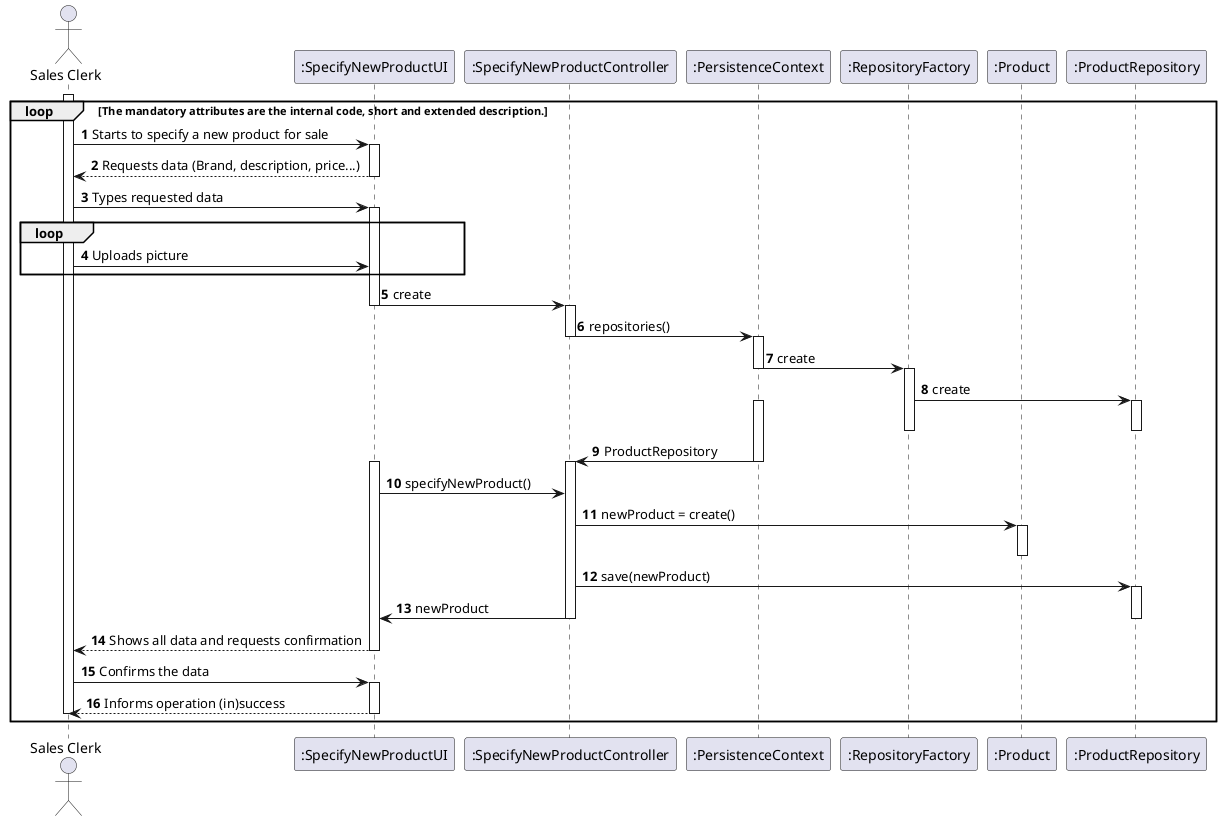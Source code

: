 @startuml
autonumber
actor "Sales Clerk" as SC
participant ":SpecifyNewProductUI" as UI
participant ":SpecifyNewProductController" as CTRL
participant ":PersistenceContext" as PC
participant ":RepositoryFactory" as RF
participant ":Product" as Prod
participant ":ProductRepository" as ProdRep

loop The mandatory attributes are the internal code, short and extended description.
activate SC

SC -> UI : Starts to specify a new product for sale
activate UI

UI --> SC : Requests data (Brand, description, price...)
deactivate UI

SC -> UI : Types requested data
activate UI
loop
SC -> UI : Uploads picture
end loop


UI -> CTRL : create
deactivate UI
activate CTRL


CTRL -> PC : repositories()
deactivate CTRL
activate PC
PC -> RF : create
deactivate PC
activate RF

RF -> ProdRep : create
activate ProdRep
deactivate RF


deactivate ProdRep

activate PC
PC -> CTRL : ProductRepository
deactivate PC
activate CTRL
deactivate CTRL

activate UI
UI -> CTRL : specifyNewProduct()

CTRL -> Prod : newProduct = create()
activate Prod
deactivate Prod


CTRL -> ProdRep : save(newProduct)
activate ProdRep

CTRL -> UI : newProduct

deactivate CTRL

deactivate ProdRep

UI --> SC :Shows all data and requests confirmation
deactivate UI

SC -> UI : Confirms the data
activate UI

UI --> SC : Informs operation (in)success
deactivate UI

deactivate SC
end loop


@enduml